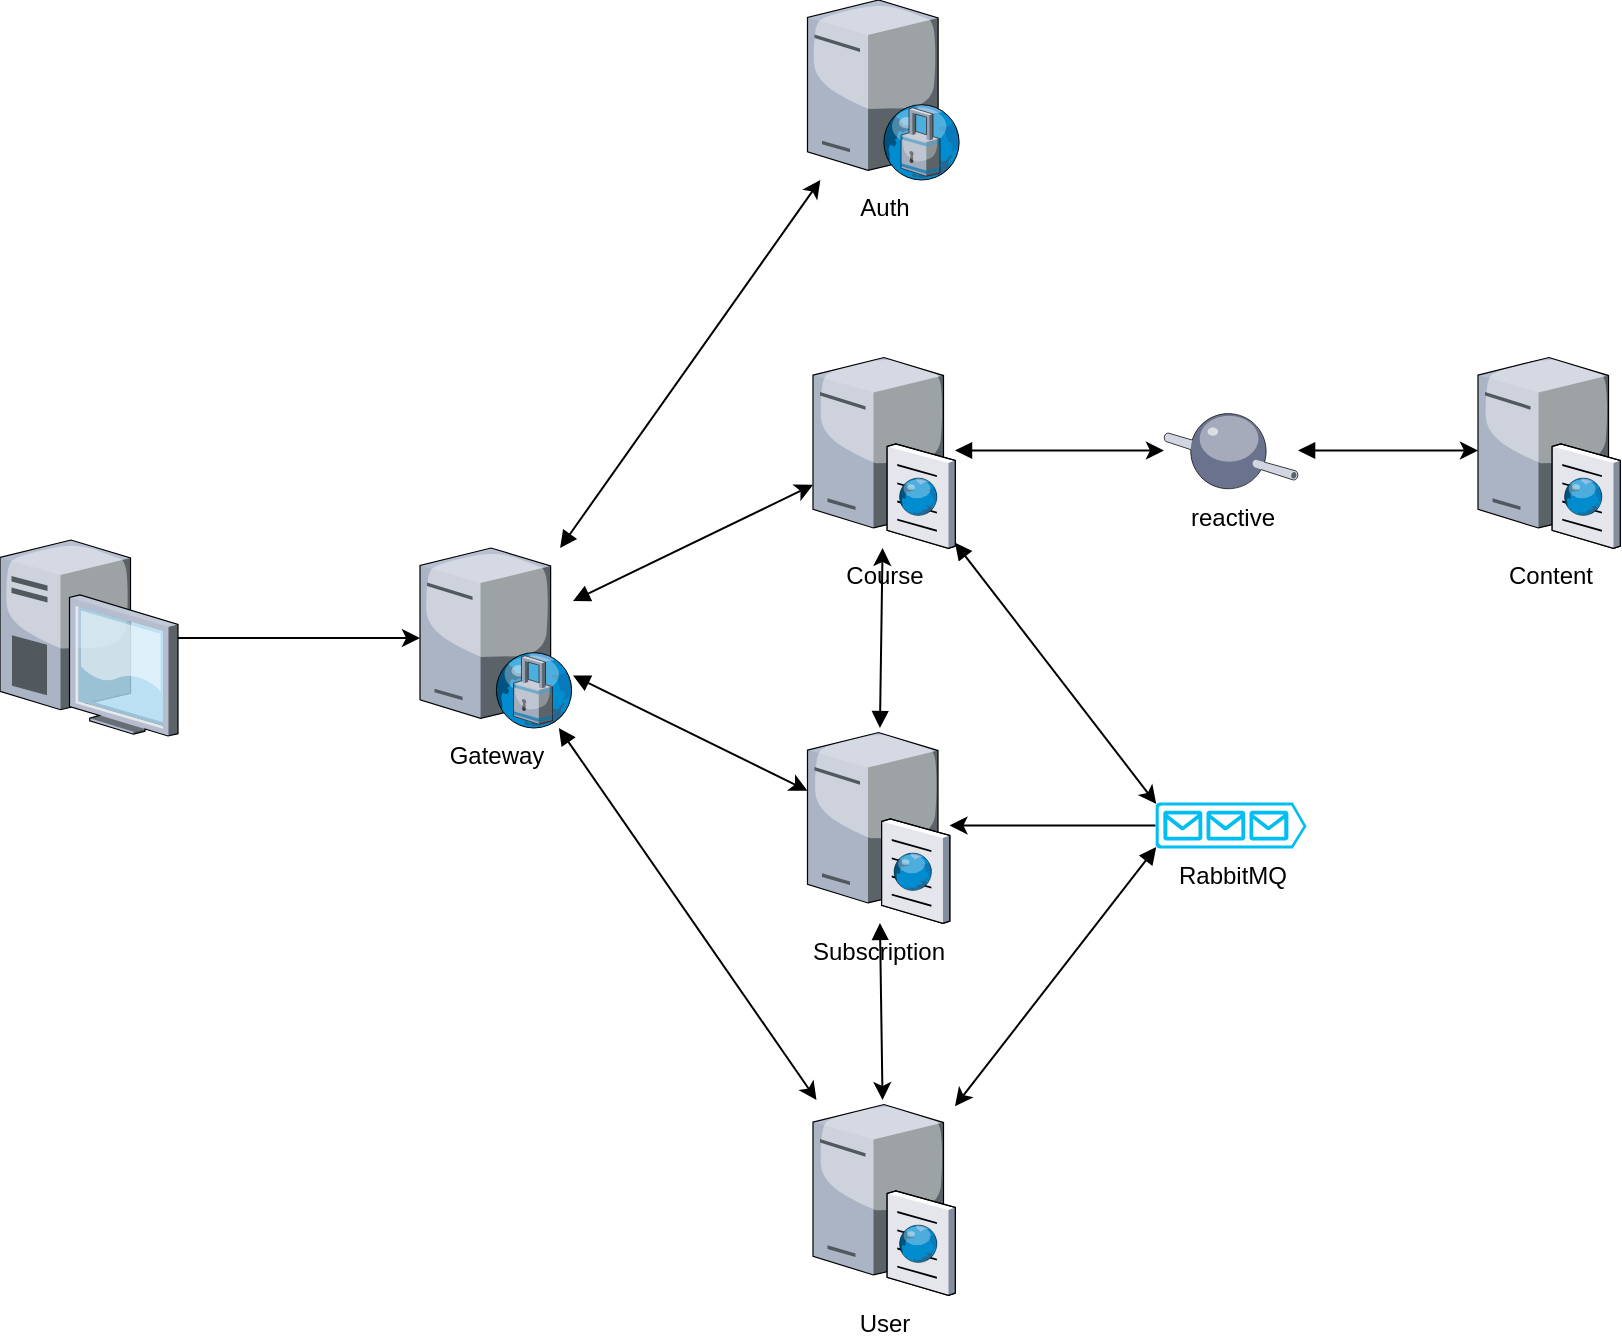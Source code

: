 <mxfile version="12.9.13" type="device"><diagram name="Page-1" id="e3a06f82-3646-2815-327d-82caf3d4e204"><mxGraphModel dx="1352" dy="816" grid="0" gridSize="10" guides="1" tooltips="1" connect="1" arrows="1" fold="1" page="1" pageScale="1.5" pageWidth="1169" pageHeight="826" background="none" math="0" shadow="0"><root><mxCell id="0" style=";html=1;"/><mxCell id="1" style=";html=1;" parent="0"/><mxCell id="-DQKOmdrKbf565fTzn_w-5" value="" style="edgeStyle=orthogonalEdgeStyle;rounded=0;orthogonalLoop=1;jettySize=auto;html=1;" parent="1" source="-DQKOmdrKbf565fTzn_w-1" target="-DQKOmdrKbf565fTzn_w-3" edge="1"><mxGeometry relative="1" as="geometry"><mxPoint x="769" y="419" as="targetPoint"/></mxGeometry></mxCell><mxCell id="-DQKOmdrKbf565fTzn_w-1" value="" style="verticalLabelPosition=bottom;aspect=fixed;html=1;verticalAlign=top;strokeColor=none;align=center;outlineConnect=0;shape=mxgraph.citrix.desktop;" parent="1" vertex="1"><mxGeometry x="600" y="370" width="89" height="98" as="geometry"/></mxCell><mxCell id="-DQKOmdrKbf565fTzn_w-7" style="rounded=0;orthogonalLoop=1;jettySize=auto;html=1;strokeColor=#000000;startArrow=block;startFill=1;" parent="1" source="-DQKOmdrKbf565fTzn_w-3" target="-DQKOmdrKbf565fTzn_w-6" edge="1"><mxGeometry relative="1" as="geometry"/></mxCell><mxCell id="-DQKOmdrKbf565fTzn_w-12" style="edgeStyle=none;rounded=0;orthogonalLoop=1;jettySize=auto;html=1;startArrow=block;startFill=1;strokeColor=#000000;" parent="1" source="-DQKOmdrKbf565fTzn_w-3" target="-DQKOmdrKbf565fTzn_w-10" edge="1"><mxGeometry relative="1" as="geometry"/></mxCell><mxCell id="-DQKOmdrKbf565fTzn_w-37" style="edgeStyle=none;rounded=0;orthogonalLoop=1;jettySize=auto;html=1;startArrow=block;startFill=1;strokeColor=#000000;" parent="1" source="-DQKOmdrKbf565fTzn_w-3" target="-DQKOmdrKbf565fTzn_w-22" edge="1"><mxGeometry relative="1" as="geometry"/></mxCell><mxCell id="-DQKOmdrKbf565fTzn_w-38" style="edgeStyle=none;rounded=0;orthogonalLoop=1;jettySize=auto;html=1;startArrow=block;startFill=1;strokeColor=#000000;" parent="1" source="-DQKOmdrKbf565fTzn_w-3" target="-DQKOmdrKbf565fTzn_w-13" edge="1"><mxGeometry relative="1" as="geometry"/></mxCell><mxCell id="-DQKOmdrKbf565fTzn_w-3" value="Gateway" style="verticalLabelPosition=bottom;aspect=fixed;html=1;verticalAlign=top;strokeColor=none;align=center;outlineConnect=0;shape=mxgraph.citrix.proxy_server;" parent="1" vertex="1"><mxGeometry x="810" y="374" width="76.5" height="90" as="geometry"/></mxCell><mxCell id="-DQKOmdrKbf565fTzn_w-6" value="Auth" style="verticalLabelPosition=bottom;aspect=fixed;html=1;verticalAlign=top;strokeColor=none;align=center;outlineConnect=0;shape=mxgraph.citrix.proxy_server;" parent="1" vertex="1"><mxGeometry x="1003.75" y="100" width="76.5" height="90" as="geometry"/></mxCell><mxCell id="-DQKOmdrKbf565fTzn_w-27" style="edgeStyle=none;rounded=0;orthogonalLoop=1;jettySize=auto;html=1;startArrow=block;startFill=1;strokeColor=#000000;" parent="1" source="-DQKOmdrKbf565fTzn_w-10" target="sxuMgsRrjvFB_evZh1dz-1" edge="1"><mxGeometry relative="1" as="geometry"><mxPoint x="1180" y="325.25" as="targetPoint"/></mxGeometry></mxCell><mxCell id="-DQKOmdrKbf565fTzn_w-10" value="Course" style="verticalLabelPosition=bottom;aspect=fixed;html=1;verticalAlign=top;strokeColor=none;align=center;outlineConnect=0;shape=mxgraph.citrix.cache_server;" parent="1" vertex="1"><mxGeometry x="1006.5" y="276.5" width="71" height="97.5" as="geometry"/></mxCell><mxCell id="-DQKOmdrKbf565fTzn_w-13" value="User" style="verticalLabelPosition=bottom;aspect=fixed;html=1;verticalAlign=top;strokeColor=none;align=center;outlineConnect=0;shape=mxgraph.citrix.cache_server;" parent="1" vertex="1"><mxGeometry x="1006.5" y="650" width="71" height="97.5" as="geometry"/></mxCell><mxCell id="-DQKOmdrKbf565fTzn_w-24" style="edgeStyle=none;rounded=0;orthogonalLoop=1;jettySize=auto;html=1;startArrow=block;startFill=1;strokeColor=#000000;" parent="1" source="-DQKOmdrKbf565fTzn_w-22" target="-DQKOmdrKbf565fTzn_w-13" edge="1"><mxGeometry relative="1" as="geometry"/></mxCell><mxCell id="-DQKOmdrKbf565fTzn_w-25" style="edgeStyle=none;rounded=0;orthogonalLoop=1;jettySize=auto;html=1;startArrow=block;startFill=1;strokeColor=#000000;" parent="1" source="-DQKOmdrKbf565fTzn_w-22" target="-DQKOmdrKbf565fTzn_w-10" edge="1"><mxGeometry relative="1" as="geometry"/></mxCell><mxCell id="-DQKOmdrKbf565fTzn_w-22" value="Subscription" style="verticalLabelPosition=bottom;aspect=fixed;html=1;verticalAlign=top;strokeColor=none;align=center;outlineConnect=0;shape=mxgraph.citrix.cache_server;" parent="1" vertex="1"><mxGeometry x="1003.75" y="464" width="71" height="97.5" as="geometry"/></mxCell><mxCell id="-DQKOmdrKbf565fTzn_w-36" style="edgeStyle=none;rounded=0;orthogonalLoop=1;jettySize=auto;html=1;startArrow=block;startFill=1;strokeColor=#000000;" parent="1" source="sxuMgsRrjvFB_evZh1dz-1" target="sxuMgsRrjvFB_evZh1dz-2" edge="1"><mxGeometry relative="1" as="geometry"><mxPoint x="1251" y="325.25" as="sourcePoint"/><mxPoint x="1340" y="325.25" as="targetPoint"/></mxGeometry></mxCell><mxCell id="sxuMgsRrjvFB_evZh1dz-1" value="reactive" style="verticalLabelPosition=bottom;aspect=fixed;html=1;verticalAlign=top;strokeColor=none;align=center;outlineConnect=0;shape=mxgraph.citrix.middleware;" parent="1" vertex="1"><mxGeometry x="1181.97" y="305.25" width="67.06" height="40" as="geometry"/></mxCell><mxCell id="sxuMgsRrjvFB_evZh1dz-2" value="Content" style="verticalLabelPosition=bottom;aspect=fixed;html=1;verticalAlign=top;strokeColor=none;align=center;outlineConnect=0;shape=mxgraph.citrix.cache_server;" parent="1" vertex="1"><mxGeometry x="1339" y="276.5" width="71" height="97.5" as="geometry"/></mxCell><mxCell id="VFXAkbsusIUdCTI3iXpX-1" style="edgeStyle=orthogonalEdgeStyle;rounded=0;orthogonalLoop=1;jettySize=auto;html=1;startArrow=none;startFill=0;" edge="1" parent="1" source="sxuMgsRrjvFB_evZh1dz-4" target="-DQKOmdrKbf565fTzn_w-22"><mxGeometry relative="1" as="geometry"/></mxCell><mxCell id="sxuMgsRrjvFB_evZh1dz-4" value="RabbitMQ" style="verticalLabelPosition=bottom;html=1;verticalAlign=top;align=center;strokeColor=none;fillColor=#00BEF2;shape=mxgraph.azure.queue_generic;pointerEvents=1;" parent="1" vertex="1"><mxGeometry x="1177.75" y="501.25" width="75.5" height="23" as="geometry"/></mxCell><mxCell id="sxuMgsRrjvFB_evZh1dz-6" style="edgeStyle=none;rounded=0;orthogonalLoop=1;jettySize=auto;html=1;startArrow=block;startFill=1;strokeColor=#000000;entryX=0.005;entryY=0.03;entryDx=0;entryDy=0;entryPerimeter=0;" parent="1" source="-DQKOmdrKbf565fTzn_w-10" target="sxuMgsRrjvFB_evZh1dz-4" edge="1"><mxGeometry relative="1" as="geometry"><mxPoint x="1087.5" y="335.25" as="sourcePoint"/><mxPoint x="1191.97" y="335.25" as="targetPoint"/></mxGeometry></mxCell><mxCell id="sxuMgsRrjvFB_evZh1dz-7" style="edgeStyle=none;rounded=0;orthogonalLoop=1;jettySize=auto;html=1;startArrow=block;startFill=1;strokeColor=#000000;exitX=0.005;exitY=0.97;exitDx=0;exitDy=0;exitPerimeter=0;" parent="1" source="sxuMgsRrjvFB_evZh1dz-4" target="-DQKOmdrKbf565fTzn_w-13" edge="1"><mxGeometry relative="1" as="geometry"><mxPoint x="1179" y="577.004" as="sourcePoint"/><mxPoint x="1292.378" y="710.61" as="targetPoint"/></mxGeometry></mxCell></root></mxGraphModel></diagram></mxfile>